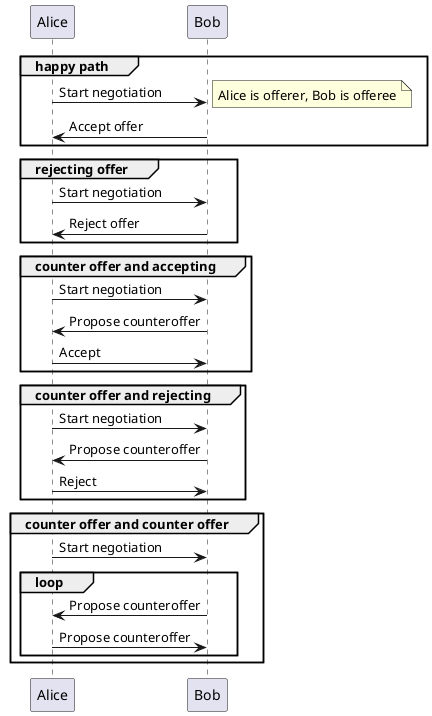 @startuml

group happy path
    Alice -> Bob: Start negotiation
    note right: Alice is offerer, Bob is offeree
    Bob -> Alice: Accept offer
end

group rejecting offer
    Alice -> Bob: Start negotiation
    Bob -> Alice: Reject offer
end

group counter offer and accepting
    Alice -> Bob: Start negotiation
    Bob -> Alice: Propose counteroffer
    Alice -> Bob: Accept
end

group counter offer and rejecting
    Alice -> Bob: Start negotiation
    Bob -> Alice: Propose counteroffer
    Alice -> Bob: Reject
end

group counter offer and counter offer
    Alice -> Bob: Start negotiation
    loop
        Bob -> Alice: Propose counteroffer
        Alice -> Bob: Propose counteroffer
    end
end

@enduml